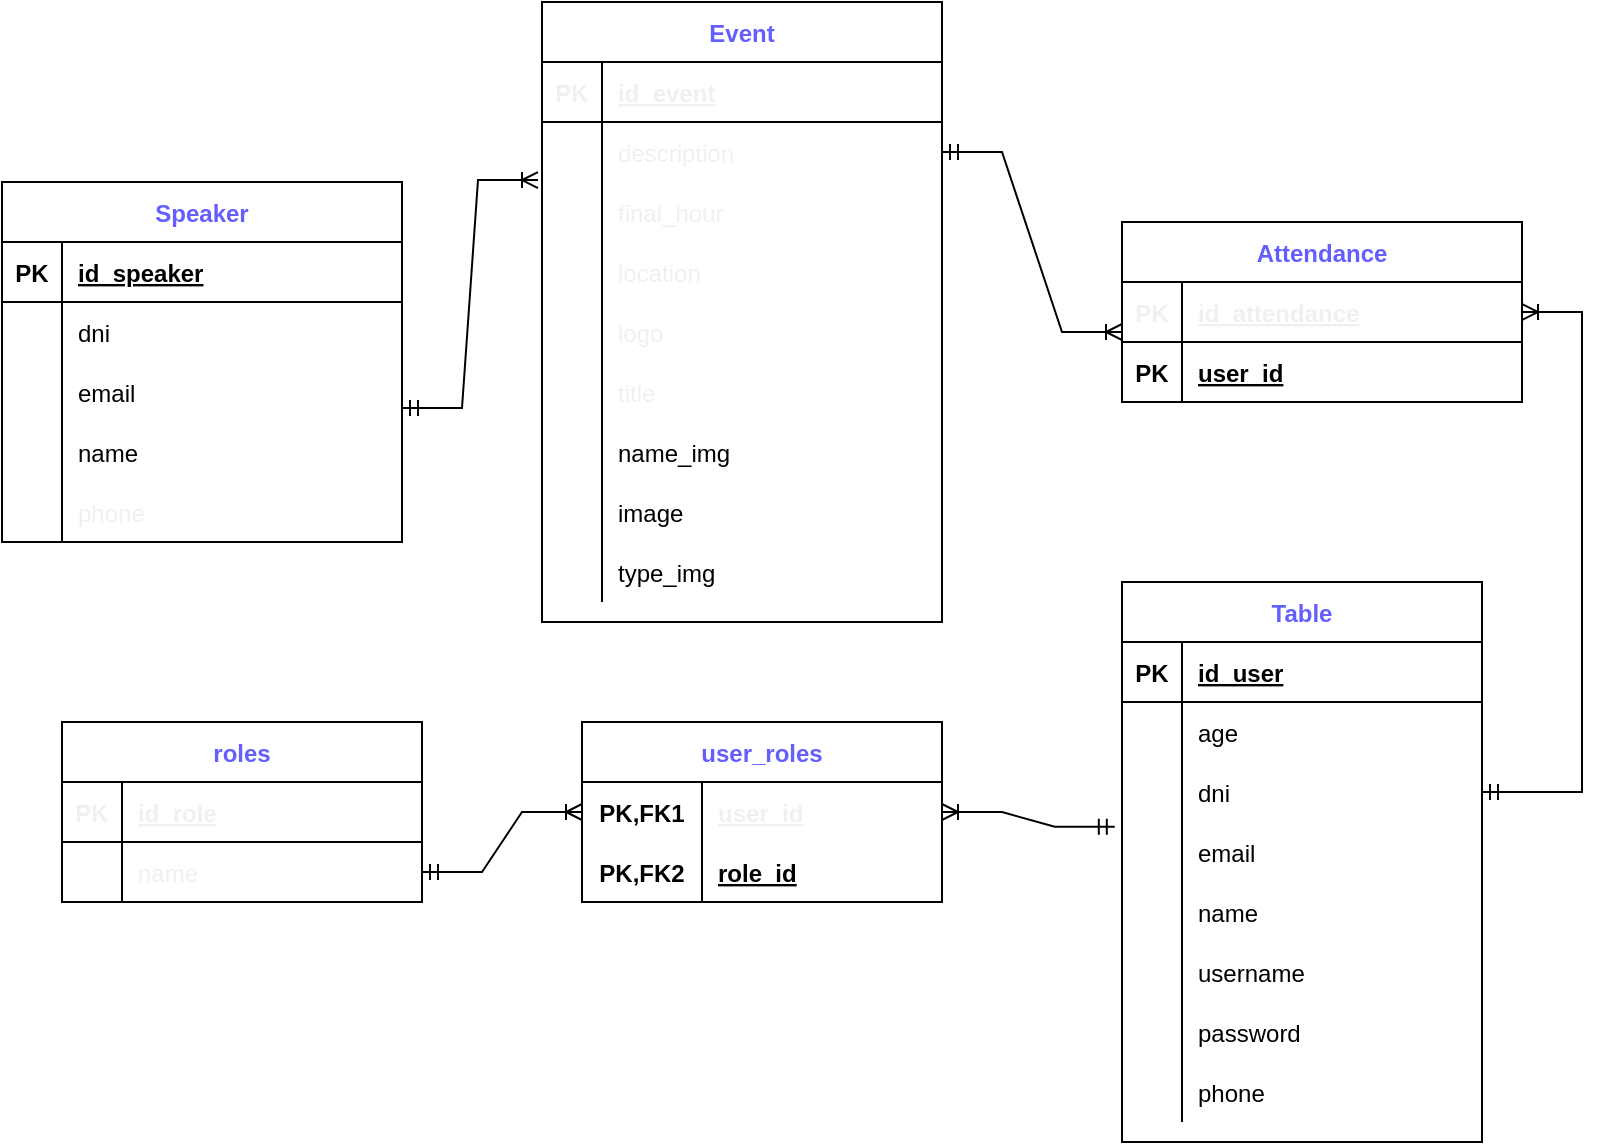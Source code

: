 <mxfile version="20.6.2" type="device"><diagram id="asOtZ6ojYu3VeyC7e0bn" name="Página-1"><mxGraphModel dx="1381" dy="756" grid="1" gridSize="10" guides="1" tooltips="1" connect="1" arrows="1" fold="1" page="1" pageScale="1" pageWidth="827" pageHeight="1169" math="0" shadow="0"><root><mxCell id="0"/><mxCell id="1" parent="0"/><mxCell id="-XJm8ieLReSTPX3qpuZs-1" value="Speaker" style="shape=table;startSize=30;container=1;collapsible=1;childLayout=tableLayout;fixedRows=1;rowLines=0;fontStyle=1;align=center;resizeLast=1;fontColor=#645EFF;" parent="1" vertex="1"><mxGeometry y="200" width="200" height="180" as="geometry"/></mxCell><mxCell id="-XJm8ieLReSTPX3qpuZs-2" value="" style="shape=tableRow;horizontal=0;startSize=0;swimlaneHead=0;swimlaneBody=0;fillColor=none;collapsible=0;dropTarget=0;points=[[0,0.5],[1,0.5]];portConstraint=eastwest;top=0;left=0;right=0;bottom=1;" parent="-XJm8ieLReSTPX3qpuZs-1" vertex="1"><mxGeometry y="30" width="200" height="30" as="geometry"/></mxCell><mxCell id="-XJm8ieLReSTPX3qpuZs-3" value="PK" style="shape=partialRectangle;connectable=0;fillColor=none;top=0;left=0;bottom=0;right=0;fontStyle=1;overflow=hidden;" parent="-XJm8ieLReSTPX3qpuZs-2" vertex="1"><mxGeometry width="30" height="30" as="geometry"><mxRectangle width="30" height="30" as="alternateBounds"/></mxGeometry></mxCell><mxCell id="-XJm8ieLReSTPX3qpuZs-4" value="id_speaker" style="shape=partialRectangle;connectable=0;fillColor=none;top=0;left=0;bottom=0;right=0;align=left;spacingLeft=6;fontStyle=5;overflow=hidden;" parent="-XJm8ieLReSTPX3qpuZs-2" vertex="1"><mxGeometry x="30" width="170" height="30" as="geometry"><mxRectangle width="170" height="30" as="alternateBounds"/></mxGeometry></mxCell><mxCell id="-XJm8ieLReSTPX3qpuZs-5" value="" style="shape=tableRow;horizontal=0;startSize=0;swimlaneHead=0;swimlaneBody=0;fillColor=none;collapsible=0;dropTarget=0;points=[[0,0.5],[1,0.5]];portConstraint=eastwest;top=0;left=0;right=0;bottom=0;" parent="-XJm8ieLReSTPX3qpuZs-1" vertex="1"><mxGeometry y="60" width="200" height="30" as="geometry"/></mxCell><mxCell id="-XJm8ieLReSTPX3qpuZs-6" value="" style="shape=partialRectangle;connectable=0;fillColor=none;top=0;left=0;bottom=0;right=0;editable=1;overflow=hidden;" parent="-XJm8ieLReSTPX3qpuZs-5" vertex="1"><mxGeometry width="30" height="30" as="geometry"><mxRectangle width="30" height="30" as="alternateBounds"/></mxGeometry></mxCell><mxCell id="-XJm8ieLReSTPX3qpuZs-7" value="dni" style="shape=partialRectangle;connectable=0;fillColor=none;top=0;left=0;bottom=0;right=0;align=left;spacingLeft=6;overflow=hidden;" parent="-XJm8ieLReSTPX3qpuZs-5" vertex="1"><mxGeometry x="30" width="170" height="30" as="geometry"><mxRectangle width="170" height="30" as="alternateBounds"/></mxGeometry></mxCell><mxCell id="-XJm8ieLReSTPX3qpuZs-8" value="" style="shape=tableRow;horizontal=0;startSize=0;swimlaneHead=0;swimlaneBody=0;fillColor=none;collapsible=0;dropTarget=0;points=[[0,0.5],[1,0.5]];portConstraint=eastwest;top=0;left=0;right=0;bottom=0;" parent="-XJm8ieLReSTPX3qpuZs-1" vertex="1"><mxGeometry y="90" width="200" height="30" as="geometry"/></mxCell><mxCell id="-XJm8ieLReSTPX3qpuZs-9" value="" style="shape=partialRectangle;connectable=0;fillColor=none;top=0;left=0;bottom=0;right=0;editable=1;overflow=hidden;" parent="-XJm8ieLReSTPX3qpuZs-8" vertex="1"><mxGeometry width="30" height="30" as="geometry"><mxRectangle width="30" height="30" as="alternateBounds"/></mxGeometry></mxCell><mxCell id="-XJm8ieLReSTPX3qpuZs-10" value="email" style="shape=partialRectangle;connectable=0;fillColor=none;top=0;left=0;bottom=0;right=0;align=left;spacingLeft=6;overflow=hidden;" parent="-XJm8ieLReSTPX3qpuZs-8" vertex="1"><mxGeometry x="30" width="170" height="30" as="geometry"><mxRectangle width="170" height="30" as="alternateBounds"/></mxGeometry></mxCell><mxCell id="-XJm8ieLReSTPX3qpuZs-11" value="" style="shape=tableRow;horizontal=0;startSize=0;swimlaneHead=0;swimlaneBody=0;fillColor=none;collapsible=0;dropTarget=0;points=[[0,0.5],[1,0.5]];portConstraint=eastwest;top=0;left=0;right=0;bottom=0;" parent="-XJm8ieLReSTPX3qpuZs-1" vertex="1"><mxGeometry y="120" width="200" height="30" as="geometry"/></mxCell><mxCell id="-XJm8ieLReSTPX3qpuZs-12" value="" style="shape=partialRectangle;connectable=0;fillColor=none;top=0;left=0;bottom=0;right=0;editable=1;overflow=hidden;" parent="-XJm8ieLReSTPX3qpuZs-11" vertex="1"><mxGeometry width="30" height="30" as="geometry"><mxRectangle width="30" height="30" as="alternateBounds"/></mxGeometry></mxCell><mxCell id="-XJm8ieLReSTPX3qpuZs-13" value="name" style="shape=partialRectangle;connectable=0;fillColor=none;top=0;left=0;bottom=0;right=0;align=left;spacingLeft=6;overflow=hidden;" parent="-XJm8ieLReSTPX3qpuZs-11" vertex="1"><mxGeometry x="30" width="170" height="30" as="geometry"><mxRectangle width="170" height="30" as="alternateBounds"/></mxGeometry></mxCell><mxCell id="-XJm8ieLReSTPX3qpuZs-24" value="" style="shape=tableRow;horizontal=0;startSize=0;swimlaneHead=0;swimlaneBody=0;fillColor=none;collapsible=0;dropTarget=0;points=[[0,0.5],[1,0.5]];portConstraint=eastwest;top=0;left=0;right=0;bottom=0;fontColor=#645EFF;" parent="-XJm8ieLReSTPX3qpuZs-1" vertex="1"><mxGeometry y="150" width="200" height="30" as="geometry"/></mxCell><mxCell id="-XJm8ieLReSTPX3qpuZs-25" value="" style="shape=partialRectangle;connectable=0;fillColor=none;top=0;left=0;bottom=0;right=0;editable=1;overflow=hidden;fontColor=#645EFF;" parent="-XJm8ieLReSTPX3qpuZs-24" vertex="1"><mxGeometry width="30" height="30" as="geometry"><mxRectangle width="30" height="30" as="alternateBounds"/></mxGeometry></mxCell><mxCell id="-XJm8ieLReSTPX3qpuZs-26" value="phone" style="shape=partialRectangle;connectable=0;fillColor=none;top=0;left=0;bottom=0;right=0;align=left;spacingLeft=6;overflow=hidden;fontColor=#F0F0F0;" parent="-XJm8ieLReSTPX3qpuZs-24" vertex="1"><mxGeometry x="30" width="170" height="30" as="geometry"><mxRectangle width="170" height="30" as="alternateBounds"/></mxGeometry></mxCell><mxCell id="-XJm8ieLReSTPX3qpuZs-27" value="Event" style="shape=table;startSize=30;container=1;collapsible=1;childLayout=tableLayout;fixedRows=1;rowLines=0;fontStyle=1;align=center;resizeLast=1;fontColor=#645EFF;" parent="1" vertex="1"><mxGeometry x="270" y="110" width="200" height="310" as="geometry"/></mxCell><mxCell id="-XJm8ieLReSTPX3qpuZs-28" value="" style="shape=tableRow;horizontal=0;startSize=0;swimlaneHead=0;swimlaneBody=0;fillColor=none;collapsible=0;dropTarget=0;points=[[0,0.5],[1,0.5]];portConstraint=eastwest;top=0;left=0;right=0;bottom=1;fontColor=#F0F0F0;" parent="-XJm8ieLReSTPX3qpuZs-27" vertex="1"><mxGeometry y="30" width="200" height="30" as="geometry"/></mxCell><mxCell id="-XJm8ieLReSTPX3qpuZs-29" value="PK" style="shape=partialRectangle;connectable=0;fillColor=none;top=0;left=0;bottom=0;right=0;fontStyle=1;overflow=hidden;fontColor=#F0F0F0;" parent="-XJm8ieLReSTPX3qpuZs-28" vertex="1"><mxGeometry width="30" height="30" as="geometry"><mxRectangle width="30" height="30" as="alternateBounds"/></mxGeometry></mxCell><mxCell id="-XJm8ieLReSTPX3qpuZs-30" value="id_event" style="shape=partialRectangle;connectable=0;fillColor=none;top=0;left=0;bottom=0;right=0;align=left;spacingLeft=6;fontStyle=5;overflow=hidden;fontColor=#F0F0F0;" parent="-XJm8ieLReSTPX3qpuZs-28" vertex="1"><mxGeometry x="30" width="170" height="30" as="geometry"><mxRectangle width="170" height="30" as="alternateBounds"/></mxGeometry></mxCell><mxCell id="-XJm8ieLReSTPX3qpuZs-34" value="" style="shape=tableRow;horizontal=0;startSize=0;swimlaneHead=0;swimlaneBody=0;fillColor=none;collapsible=0;dropTarget=0;points=[[0,0.5],[1,0.5]];portConstraint=eastwest;top=0;left=0;right=0;bottom=0;fontColor=#F0F0F0;" parent="-XJm8ieLReSTPX3qpuZs-27" vertex="1"><mxGeometry y="60" width="200" height="30" as="geometry"/></mxCell><mxCell id="-XJm8ieLReSTPX3qpuZs-35" value="" style="shape=partialRectangle;connectable=0;fillColor=none;top=0;left=0;bottom=0;right=0;editable=1;overflow=hidden;fontColor=#F0F0F0;" parent="-XJm8ieLReSTPX3qpuZs-34" vertex="1"><mxGeometry width="30" height="30" as="geometry"><mxRectangle width="30" height="30" as="alternateBounds"/></mxGeometry></mxCell><mxCell id="-XJm8ieLReSTPX3qpuZs-36" value="description" style="shape=partialRectangle;connectable=0;fillColor=none;top=0;left=0;bottom=0;right=0;align=left;spacingLeft=6;overflow=hidden;fontColor=#F0F0F0;" parent="-XJm8ieLReSTPX3qpuZs-34" vertex="1"><mxGeometry x="30" width="170" height="30" as="geometry"><mxRectangle width="170" height="30" as="alternateBounds"/></mxGeometry></mxCell><mxCell id="-XJm8ieLReSTPX3qpuZs-37" value="" style="shape=tableRow;horizontal=0;startSize=0;swimlaneHead=0;swimlaneBody=0;fillColor=none;collapsible=0;dropTarget=0;points=[[0,0.5],[1,0.5]];portConstraint=eastwest;top=0;left=0;right=0;bottom=0;fontColor=#F0F0F0;" parent="-XJm8ieLReSTPX3qpuZs-27" vertex="1"><mxGeometry y="90" width="200" height="30" as="geometry"/></mxCell><mxCell id="-XJm8ieLReSTPX3qpuZs-38" value="" style="shape=partialRectangle;connectable=0;fillColor=none;top=0;left=0;bottom=0;right=0;editable=1;overflow=hidden;fontColor=#F0F0F0;" parent="-XJm8ieLReSTPX3qpuZs-37" vertex="1"><mxGeometry width="30" height="30" as="geometry"><mxRectangle width="30" height="30" as="alternateBounds"/></mxGeometry></mxCell><mxCell id="-XJm8ieLReSTPX3qpuZs-39" value="final_hour" style="shape=partialRectangle;connectable=0;fillColor=none;top=0;left=0;bottom=0;right=0;align=left;spacingLeft=6;overflow=hidden;fontColor=#F0F0F0;" parent="-XJm8ieLReSTPX3qpuZs-37" vertex="1"><mxGeometry x="30" width="170" height="30" as="geometry"><mxRectangle width="170" height="30" as="alternateBounds"/></mxGeometry></mxCell><mxCell id="-XJm8ieLReSTPX3qpuZs-40" style="shape=tableRow;horizontal=0;startSize=0;swimlaneHead=0;swimlaneBody=0;fillColor=none;collapsible=0;dropTarget=0;points=[[0,0.5],[1,0.5]];portConstraint=eastwest;top=0;left=0;right=0;bottom=0;fontColor=#F0F0F0;" parent="-XJm8ieLReSTPX3qpuZs-27" vertex="1"><mxGeometry y="120" width="200" height="30" as="geometry"/></mxCell><mxCell id="-XJm8ieLReSTPX3qpuZs-41" style="shape=partialRectangle;connectable=0;fillColor=none;top=0;left=0;bottom=0;right=0;editable=1;overflow=hidden;fontColor=#F0F0F0;" parent="-XJm8ieLReSTPX3qpuZs-40" vertex="1"><mxGeometry width="30" height="30" as="geometry"><mxRectangle width="30" height="30" as="alternateBounds"/></mxGeometry></mxCell><mxCell id="-XJm8ieLReSTPX3qpuZs-42" value="location" style="shape=partialRectangle;connectable=0;fillColor=none;top=0;left=0;bottom=0;right=0;align=left;spacingLeft=6;overflow=hidden;fontColor=#F0F0F0;" parent="-XJm8ieLReSTPX3qpuZs-40" vertex="1"><mxGeometry x="30" width="170" height="30" as="geometry"><mxRectangle width="170" height="30" as="alternateBounds"/></mxGeometry></mxCell><mxCell id="-XJm8ieLReSTPX3qpuZs-43" style="shape=tableRow;horizontal=0;startSize=0;swimlaneHead=0;swimlaneBody=0;fillColor=none;collapsible=0;dropTarget=0;points=[[0,0.5],[1,0.5]];portConstraint=eastwest;top=0;left=0;right=0;bottom=0;fontColor=#F0F0F0;" parent="-XJm8ieLReSTPX3qpuZs-27" vertex="1"><mxGeometry y="150" width="200" height="30" as="geometry"/></mxCell><mxCell id="-XJm8ieLReSTPX3qpuZs-44" style="shape=partialRectangle;connectable=0;fillColor=none;top=0;left=0;bottom=0;right=0;editable=1;overflow=hidden;fontColor=#F0F0F0;" parent="-XJm8ieLReSTPX3qpuZs-43" vertex="1"><mxGeometry width="30" height="30" as="geometry"><mxRectangle width="30" height="30" as="alternateBounds"/></mxGeometry></mxCell><mxCell id="-XJm8ieLReSTPX3qpuZs-45" value="logo" style="shape=partialRectangle;connectable=0;fillColor=none;top=0;left=0;bottom=0;right=0;align=left;spacingLeft=6;overflow=hidden;fontColor=#F0F0F0;" parent="-XJm8ieLReSTPX3qpuZs-43" vertex="1"><mxGeometry x="30" width="170" height="30" as="geometry"><mxRectangle width="170" height="30" as="alternateBounds"/></mxGeometry></mxCell><mxCell id="-XJm8ieLReSTPX3qpuZs-46" style="shape=tableRow;horizontal=0;startSize=0;swimlaneHead=0;swimlaneBody=0;fillColor=none;collapsible=0;dropTarget=0;points=[[0,0.5],[1,0.5]];portConstraint=eastwest;top=0;left=0;right=0;bottom=0;fontColor=#F0F0F0;" parent="-XJm8ieLReSTPX3qpuZs-27" vertex="1"><mxGeometry y="180" width="200" height="30" as="geometry"/></mxCell><mxCell id="-XJm8ieLReSTPX3qpuZs-47" style="shape=partialRectangle;connectable=0;fillColor=none;top=0;left=0;bottom=0;right=0;editable=1;overflow=hidden;fontColor=#F0F0F0;" parent="-XJm8ieLReSTPX3qpuZs-46" vertex="1"><mxGeometry width="30" height="30" as="geometry"><mxRectangle width="30" height="30" as="alternateBounds"/></mxGeometry></mxCell><mxCell id="-XJm8ieLReSTPX3qpuZs-48" value="title" style="shape=partialRectangle;connectable=0;fillColor=none;top=0;left=0;bottom=0;right=0;align=left;spacingLeft=6;overflow=hidden;fontColor=#F0F0F0;" parent="-XJm8ieLReSTPX3qpuZs-46" vertex="1"><mxGeometry x="30" width="170" height="30" as="geometry"><mxRectangle width="170" height="30" as="alternateBounds"/></mxGeometry></mxCell><mxCell id="_Q6extobHDnujmqLrNqx-1" value="" style="shape=tableRow;horizontal=0;startSize=0;swimlaneHead=0;swimlaneBody=0;fillColor=none;collapsible=0;dropTarget=0;points=[[0,0.5],[1,0.5]];portConstraint=eastwest;top=0;left=0;right=0;bottom=0;" vertex="1" parent="-XJm8ieLReSTPX3qpuZs-27"><mxGeometry y="210" width="200" height="30" as="geometry"/></mxCell><mxCell id="_Q6extobHDnujmqLrNqx-2" value="" style="shape=partialRectangle;connectable=0;fillColor=none;top=0;left=0;bottom=0;right=0;editable=1;overflow=hidden;" vertex="1" parent="_Q6extobHDnujmqLrNqx-1"><mxGeometry width="30" height="30" as="geometry"><mxRectangle width="30" height="30" as="alternateBounds"/></mxGeometry></mxCell><mxCell id="_Q6extobHDnujmqLrNqx-3" value="name_img" style="shape=partialRectangle;connectable=0;fillColor=none;top=0;left=0;bottom=0;right=0;align=left;spacingLeft=6;overflow=hidden;" vertex="1" parent="_Q6extobHDnujmqLrNqx-1"><mxGeometry x="30" width="170" height="30" as="geometry"><mxRectangle width="170" height="30" as="alternateBounds"/></mxGeometry></mxCell><mxCell id="_Q6extobHDnujmqLrNqx-8" value="" style="shape=tableRow;horizontal=0;startSize=0;swimlaneHead=0;swimlaneBody=0;fillColor=none;collapsible=0;dropTarget=0;points=[[0,0.5],[1,0.5]];portConstraint=eastwest;top=0;left=0;right=0;bottom=0;" vertex="1" parent="-XJm8ieLReSTPX3qpuZs-27"><mxGeometry y="240" width="200" height="30" as="geometry"/></mxCell><mxCell id="_Q6extobHDnujmqLrNqx-9" value="" style="shape=partialRectangle;connectable=0;fillColor=none;top=0;left=0;bottom=0;right=0;editable=1;overflow=hidden;" vertex="1" parent="_Q6extobHDnujmqLrNqx-8"><mxGeometry width="30" height="30" as="geometry"><mxRectangle width="30" height="30" as="alternateBounds"/></mxGeometry></mxCell><mxCell id="_Q6extobHDnujmqLrNqx-10" value="image" style="shape=partialRectangle;connectable=0;fillColor=none;top=0;left=0;bottom=0;right=0;align=left;spacingLeft=6;overflow=hidden;" vertex="1" parent="_Q6extobHDnujmqLrNqx-8"><mxGeometry x="30" width="170" height="30" as="geometry"><mxRectangle width="170" height="30" as="alternateBounds"/></mxGeometry></mxCell><mxCell id="_Q6extobHDnujmqLrNqx-5" value="" style="shape=tableRow;horizontal=0;startSize=0;swimlaneHead=0;swimlaneBody=0;fillColor=none;collapsible=0;dropTarget=0;points=[[0,0.5],[1,0.5]];portConstraint=eastwest;top=0;left=0;right=0;bottom=0;" vertex="1" parent="-XJm8ieLReSTPX3qpuZs-27"><mxGeometry y="270" width="200" height="30" as="geometry"/></mxCell><mxCell id="_Q6extobHDnujmqLrNqx-6" value="" style="shape=partialRectangle;connectable=0;fillColor=none;top=0;left=0;bottom=0;right=0;editable=1;overflow=hidden;" vertex="1" parent="_Q6extobHDnujmqLrNqx-5"><mxGeometry width="30" height="30" as="geometry"><mxRectangle width="30" height="30" as="alternateBounds"/></mxGeometry></mxCell><mxCell id="_Q6extobHDnujmqLrNqx-7" value="type_img" style="shape=partialRectangle;connectable=0;fillColor=none;top=0;left=0;bottom=0;right=0;align=left;spacingLeft=6;overflow=hidden;" vertex="1" parent="_Q6extobHDnujmqLrNqx-5"><mxGeometry x="30" width="170" height="30" as="geometry"><mxRectangle width="170" height="30" as="alternateBounds"/></mxGeometry></mxCell><mxCell id="-XJm8ieLReSTPX3qpuZs-52" value="Attendance" style="shape=table;startSize=30;container=1;collapsible=1;childLayout=tableLayout;fixedRows=1;rowLines=0;fontStyle=1;align=center;resizeLast=1;fontColor=#645EFF;" parent="1" vertex="1"><mxGeometry x="560" y="220" width="200" height="90" as="geometry"/></mxCell><mxCell id="-XJm8ieLReSTPX3qpuZs-53" value="" style="shape=tableRow;horizontal=0;startSize=0;swimlaneHead=0;swimlaneBody=0;fillColor=none;collapsible=0;dropTarget=0;points=[[0,0.5],[1,0.5]];portConstraint=eastwest;top=0;left=0;right=0;bottom=1;fontColor=#F0F0F0;" parent="-XJm8ieLReSTPX3qpuZs-52" vertex="1"><mxGeometry y="30" width="200" height="30" as="geometry"/></mxCell><mxCell id="-XJm8ieLReSTPX3qpuZs-54" value="PK" style="shape=partialRectangle;connectable=0;fillColor=none;top=0;left=0;bottom=0;right=0;fontStyle=1;overflow=hidden;fontColor=#F0F0F0;" parent="-XJm8ieLReSTPX3qpuZs-53" vertex="1"><mxGeometry width="30" height="30" as="geometry"><mxRectangle width="30" height="30" as="alternateBounds"/></mxGeometry></mxCell><mxCell id="-XJm8ieLReSTPX3qpuZs-55" value="id_attendance" style="shape=partialRectangle;connectable=0;fillColor=none;top=0;left=0;bottom=0;right=0;align=left;spacingLeft=6;fontStyle=5;overflow=hidden;fontColor=#F0F0F0;" parent="-XJm8ieLReSTPX3qpuZs-53" vertex="1"><mxGeometry x="30" width="170" height="30" as="geometry"><mxRectangle width="170" height="30" as="alternateBounds"/></mxGeometry></mxCell><mxCell id="WKqeJ_Kh56jW3b2k0A9R-6" value="" style="shape=tableRow;horizontal=0;startSize=0;swimlaneHead=0;swimlaneBody=0;fillColor=none;collapsible=0;dropTarget=0;points=[[0,0.5],[1,0.5]];portConstraint=eastwest;top=0;left=0;right=0;bottom=1;" parent="-XJm8ieLReSTPX3qpuZs-52" vertex="1"><mxGeometry y="60" width="200" height="30" as="geometry"/></mxCell><mxCell id="WKqeJ_Kh56jW3b2k0A9R-7" value="PK" style="shape=partialRectangle;connectable=0;fillColor=none;top=0;left=0;bottom=0;right=0;fontStyle=1;overflow=hidden;" parent="WKqeJ_Kh56jW3b2k0A9R-6" vertex="1"><mxGeometry width="30" height="30" as="geometry"><mxRectangle width="30" height="30" as="alternateBounds"/></mxGeometry></mxCell><mxCell id="WKqeJ_Kh56jW3b2k0A9R-8" value="user_id" style="shape=partialRectangle;connectable=0;fillColor=none;top=0;left=0;bottom=0;right=0;align=left;spacingLeft=6;fontStyle=5;overflow=hidden;" parent="WKqeJ_Kh56jW3b2k0A9R-6" vertex="1"><mxGeometry x="30" width="170" height="30" as="geometry"><mxRectangle width="170" height="30" as="alternateBounds"/></mxGeometry></mxCell><mxCell id="-XJm8ieLReSTPX3qpuZs-73" value="Table" style="shape=table;startSize=30;container=1;collapsible=1;childLayout=tableLayout;fixedRows=1;rowLines=0;fontStyle=1;align=center;resizeLast=1;fontColor=#645EFF;" parent="1" vertex="1"><mxGeometry x="560" y="400" width="180" height="280" as="geometry"/></mxCell><mxCell id="-XJm8ieLReSTPX3qpuZs-74" value="" style="shape=tableRow;horizontal=0;startSize=0;swimlaneHead=0;swimlaneBody=0;fillColor=none;collapsible=0;dropTarget=0;points=[[0,0.5],[1,0.5]];portConstraint=eastwest;top=0;left=0;right=0;bottom=1;fontColor=default;" parent="-XJm8ieLReSTPX3qpuZs-73" vertex="1"><mxGeometry y="30" width="180" height="30" as="geometry"/></mxCell><mxCell id="-XJm8ieLReSTPX3qpuZs-75" value="PK" style="shape=partialRectangle;connectable=0;fillColor=none;top=0;left=0;bottom=0;right=0;fontStyle=1;overflow=hidden;fontColor=default;" parent="-XJm8ieLReSTPX3qpuZs-74" vertex="1"><mxGeometry width="30" height="30" as="geometry"><mxRectangle width="30" height="30" as="alternateBounds"/></mxGeometry></mxCell><mxCell id="-XJm8ieLReSTPX3qpuZs-76" value="id_user" style="shape=partialRectangle;connectable=0;fillColor=none;top=0;left=0;bottom=0;right=0;align=left;spacingLeft=6;fontStyle=5;overflow=hidden;fontColor=default;" parent="-XJm8ieLReSTPX3qpuZs-74" vertex="1"><mxGeometry x="30" width="150" height="30" as="geometry"><mxRectangle width="150" height="30" as="alternateBounds"/></mxGeometry></mxCell><mxCell id="-XJm8ieLReSTPX3qpuZs-86" style="shape=tableRow;horizontal=0;startSize=0;swimlaneHead=0;swimlaneBody=0;fillColor=none;collapsible=0;dropTarget=0;points=[[0,0.5],[1,0.5]];portConstraint=eastwest;top=0;left=0;right=0;bottom=0;fontColor=default;" parent="-XJm8ieLReSTPX3qpuZs-73" vertex="1"><mxGeometry y="60" width="180" height="30" as="geometry"/></mxCell><mxCell id="-XJm8ieLReSTPX3qpuZs-87" style="shape=partialRectangle;connectable=0;fillColor=none;top=0;left=0;bottom=0;right=0;editable=1;overflow=hidden;fontColor=default;" parent="-XJm8ieLReSTPX3qpuZs-86" vertex="1"><mxGeometry width="30" height="30" as="geometry"><mxRectangle width="30" height="30" as="alternateBounds"/></mxGeometry></mxCell><mxCell id="-XJm8ieLReSTPX3qpuZs-88" value="age" style="shape=partialRectangle;connectable=0;fillColor=none;top=0;left=0;bottom=0;right=0;align=left;spacingLeft=6;overflow=hidden;fontColor=default;" parent="-XJm8ieLReSTPX3qpuZs-86" vertex="1"><mxGeometry x="30" width="150" height="30" as="geometry"><mxRectangle width="150" height="30" as="alternateBounds"/></mxGeometry></mxCell><mxCell id="-XJm8ieLReSTPX3qpuZs-89" style="shape=tableRow;horizontal=0;startSize=0;swimlaneHead=0;swimlaneBody=0;fillColor=none;collapsible=0;dropTarget=0;points=[[0,0.5],[1,0.5]];portConstraint=eastwest;top=0;left=0;right=0;bottom=0;fontColor=default;" parent="-XJm8ieLReSTPX3qpuZs-73" vertex="1"><mxGeometry y="90" width="180" height="30" as="geometry"/></mxCell><mxCell id="-XJm8ieLReSTPX3qpuZs-90" style="shape=partialRectangle;connectable=0;fillColor=none;top=0;left=0;bottom=0;right=0;editable=1;overflow=hidden;fontColor=default;" parent="-XJm8ieLReSTPX3qpuZs-89" vertex="1"><mxGeometry width="30" height="30" as="geometry"><mxRectangle width="30" height="30" as="alternateBounds"/></mxGeometry></mxCell><mxCell id="-XJm8ieLReSTPX3qpuZs-91" value="dni" style="shape=partialRectangle;connectable=0;fillColor=none;top=0;left=0;bottom=0;right=0;align=left;spacingLeft=6;overflow=hidden;fontColor=default;" parent="-XJm8ieLReSTPX3qpuZs-89" vertex="1"><mxGeometry x="30" width="150" height="30" as="geometry"><mxRectangle width="150" height="30" as="alternateBounds"/></mxGeometry></mxCell><mxCell id="-XJm8ieLReSTPX3qpuZs-92" style="shape=tableRow;horizontal=0;startSize=0;swimlaneHead=0;swimlaneBody=0;fillColor=none;collapsible=0;dropTarget=0;points=[[0,0.5],[1,0.5]];portConstraint=eastwest;top=0;left=0;right=0;bottom=0;fontColor=default;" parent="-XJm8ieLReSTPX3qpuZs-73" vertex="1"><mxGeometry y="120" width="180" height="30" as="geometry"/></mxCell><mxCell id="-XJm8ieLReSTPX3qpuZs-93" style="shape=partialRectangle;connectable=0;fillColor=none;top=0;left=0;bottom=0;right=0;editable=1;overflow=hidden;fontColor=default;" parent="-XJm8ieLReSTPX3qpuZs-92" vertex="1"><mxGeometry width="30" height="30" as="geometry"><mxRectangle width="30" height="30" as="alternateBounds"/></mxGeometry></mxCell><mxCell id="-XJm8ieLReSTPX3qpuZs-94" value="email" style="shape=partialRectangle;connectable=0;fillColor=none;top=0;left=0;bottom=0;right=0;align=left;spacingLeft=6;overflow=hidden;fontColor=default;" parent="-XJm8ieLReSTPX3qpuZs-92" vertex="1"><mxGeometry x="30" width="150" height="30" as="geometry"><mxRectangle width="150" height="30" as="alternateBounds"/></mxGeometry></mxCell><mxCell id="-XJm8ieLReSTPX3qpuZs-95" style="shape=tableRow;horizontal=0;startSize=0;swimlaneHead=0;swimlaneBody=0;fillColor=none;collapsible=0;dropTarget=0;points=[[0,0.5],[1,0.5]];portConstraint=eastwest;top=0;left=0;right=0;bottom=0;fontColor=default;" parent="-XJm8ieLReSTPX3qpuZs-73" vertex="1"><mxGeometry y="150" width="180" height="30" as="geometry"/></mxCell><mxCell id="-XJm8ieLReSTPX3qpuZs-96" style="shape=partialRectangle;connectable=0;fillColor=none;top=0;left=0;bottom=0;right=0;editable=1;overflow=hidden;fontColor=default;" parent="-XJm8ieLReSTPX3qpuZs-95" vertex="1"><mxGeometry width="30" height="30" as="geometry"><mxRectangle width="30" height="30" as="alternateBounds"/></mxGeometry></mxCell><mxCell id="-XJm8ieLReSTPX3qpuZs-97" value="name" style="shape=partialRectangle;connectable=0;fillColor=none;top=0;left=0;bottom=0;right=0;align=left;spacingLeft=6;overflow=hidden;fontColor=default;" parent="-XJm8ieLReSTPX3qpuZs-95" vertex="1"><mxGeometry x="30" width="150" height="30" as="geometry"><mxRectangle width="150" height="30" as="alternateBounds"/></mxGeometry></mxCell><mxCell id="-XJm8ieLReSTPX3qpuZs-77" value="" style="shape=tableRow;horizontal=0;startSize=0;swimlaneHead=0;swimlaneBody=0;fillColor=none;collapsible=0;dropTarget=0;points=[[0,0.5],[1,0.5]];portConstraint=eastwest;top=0;left=0;right=0;bottom=0;fontColor=default;" parent="-XJm8ieLReSTPX3qpuZs-73" vertex="1"><mxGeometry y="180" width="180" height="30" as="geometry"/></mxCell><mxCell id="-XJm8ieLReSTPX3qpuZs-78" value="" style="shape=partialRectangle;connectable=0;fillColor=none;top=0;left=0;bottom=0;right=0;editable=1;overflow=hidden;fontColor=default;" parent="-XJm8ieLReSTPX3qpuZs-77" vertex="1"><mxGeometry width="30" height="30" as="geometry"><mxRectangle width="30" height="30" as="alternateBounds"/></mxGeometry></mxCell><mxCell id="-XJm8ieLReSTPX3qpuZs-79" value="username" style="shape=partialRectangle;connectable=0;fillColor=none;top=0;left=0;bottom=0;right=0;align=left;spacingLeft=6;overflow=hidden;fontColor=default;" parent="-XJm8ieLReSTPX3qpuZs-77" vertex="1"><mxGeometry x="30" width="150" height="30" as="geometry"><mxRectangle width="150" height="30" as="alternateBounds"/></mxGeometry></mxCell><mxCell id="-XJm8ieLReSTPX3qpuZs-80" value="" style="shape=tableRow;horizontal=0;startSize=0;swimlaneHead=0;swimlaneBody=0;fillColor=none;collapsible=0;dropTarget=0;points=[[0,0.5],[1,0.5]];portConstraint=eastwest;top=0;left=0;right=0;bottom=0;fontColor=default;" parent="-XJm8ieLReSTPX3qpuZs-73" vertex="1"><mxGeometry y="210" width="180" height="30" as="geometry"/></mxCell><mxCell id="-XJm8ieLReSTPX3qpuZs-81" value="" style="shape=partialRectangle;connectable=0;fillColor=none;top=0;left=0;bottom=0;right=0;editable=1;overflow=hidden;fontColor=default;" parent="-XJm8ieLReSTPX3qpuZs-80" vertex="1"><mxGeometry width="30" height="30" as="geometry"><mxRectangle width="30" height="30" as="alternateBounds"/></mxGeometry></mxCell><mxCell id="-XJm8ieLReSTPX3qpuZs-82" value="password" style="shape=partialRectangle;connectable=0;fillColor=none;top=0;left=0;bottom=0;right=0;align=left;spacingLeft=6;overflow=hidden;fontColor=default;" parent="-XJm8ieLReSTPX3qpuZs-80" vertex="1"><mxGeometry x="30" width="150" height="30" as="geometry"><mxRectangle width="150" height="30" as="alternateBounds"/></mxGeometry></mxCell><mxCell id="-XJm8ieLReSTPX3qpuZs-83" value="" style="shape=tableRow;horizontal=0;startSize=0;swimlaneHead=0;swimlaneBody=0;fillColor=none;collapsible=0;dropTarget=0;points=[[0,0.5],[1,0.5]];portConstraint=eastwest;top=0;left=0;right=0;bottom=0;fontColor=default;" parent="-XJm8ieLReSTPX3qpuZs-73" vertex="1"><mxGeometry y="240" width="180" height="30" as="geometry"/></mxCell><mxCell id="-XJm8ieLReSTPX3qpuZs-84" value="" style="shape=partialRectangle;connectable=0;fillColor=none;top=0;left=0;bottom=0;right=0;editable=1;overflow=hidden;fontColor=default;" parent="-XJm8ieLReSTPX3qpuZs-83" vertex="1"><mxGeometry width="30" height="30" as="geometry"><mxRectangle width="30" height="30" as="alternateBounds"/></mxGeometry></mxCell><mxCell id="-XJm8ieLReSTPX3qpuZs-85" value="phone" style="shape=partialRectangle;connectable=0;fillColor=none;top=0;left=0;bottom=0;right=0;align=left;spacingLeft=6;overflow=hidden;fontColor=default;" parent="-XJm8ieLReSTPX3qpuZs-83" vertex="1"><mxGeometry x="30" width="150" height="30" as="geometry"><mxRectangle width="150" height="30" as="alternateBounds"/></mxGeometry></mxCell><mxCell id="mhGdoJh3j_KDDFiv77_d-3" value="" style="edgeStyle=entityRelationEdgeStyle;fontSize=12;html=1;endArrow=ERoneToMany;startArrow=ERmandOne;rounded=0;entryX=0;entryY=0.5;entryDx=0;entryDy=0;exitX=1;exitY=0.5;exitDx=0;exitDy=0;" parent="1" source="-XJm8ieLReSTPX3qpuZs-34" edge="1"><mxGeometry width="100" height="100" relative="1" as="geometry"><mxPoint x="360" y="610" as="sourcePoint"/><mxPoint x="560" y="275" as="targetPoint"/></mxGeometry></mxCell><mxCell id="mhGdoJh3j_KDDFiv77_d-4" value="" style="edgeStyle=entityRelationEdgeStyle;fontSize=12;html=1;endArrow=ERoneToMany;startArrow=ERmandOne;rounded=0;entryX=-0.01;entryY=-0.033;entryDx=0;entryDy=0;entryPerimeter=0;exitX=1;exitY=0.767;exitDx=0;exitDy=0;exitPerimeter=0;" parent="1" source="-XJm8ieLReSTPX3qpuZs-8" target="-XJm8ieLReSTPX3qpuZs-37" edge="1"><mxGeometry width="100" height="100" relative="1" as="geometry"><mxPoint x="10" y="720" as="sourcePoint"/><mxPoint x="110" y="620" as="targetPoint"/></mxGeometry></mxCell><mxCell id="WKqeJ_Kh56jW3b2k0A9R-2" value="" style="edgeStyle=entityRelationEdgeStyle;fontSize=12;html=1;endArrow=ERoneToMany;startArrow=ERmandOne;rounded=0;exitX=1;exitY=0.5;exitDx=0;exitDy=0;" parent="1" source="-XJm8ieLReSTPX3qpuZs-89" target="-XJm8ieLReSTPX3qpuZs-53" edge="1"><mxGeometry width="100" height="100" relative="1" as="geometry"><mxPoint x="300" y="640" as="sourcePoint"/><mxPoint x="400" y="540" as="targetPoint"/></mxGeometry></mxCell><mxCell id="WKqeJ_Kh56jW3b2k0A9R-9" value="user_roles" style="shape=table;startSize=30;container=1;collapsible=1;childLayout=tableLayout;fixedRows=1;rowLines=0;fontStyle=1;align=center;resizeLast=1;fontColor=#645EFF;" parent="1" vertex="1"><mxGeometry x="290" y="470" width="180" height="90" as="geometry"/></mxCell><mxCell id="WKqeJ_Kh56jW3b2k0A9R-10" value="" style="shape=tableRow;horizontal=0;startSize=0;swimlaneHead=0;swimlaneBody=0;fillColor=none;collapsible=0;dropTarget=0;points=[[0,0.5],[1,0.5]];portConstraint=eastwest;top=0;left=0;right=0;bottom=0;" parent="WKqeJ_Kh56jW3b2k0A9R-9" vertex="1"><mxGeometry y="30" width="180" height="30" as="geometry"/></mxCell><mxCell id="WKqeJ_Kh56jW3b2k0A9R-11" value="PK,FK1" style="shape=partialRectangle;connectable=0;fillColor=none;top=0;left=0;bottom=0;right=0;fontStyle=1;overflow=hidden;" parent="WKqeJ_Kh56jW3b2k0A9R-10" vertex="1"><mxGeometry width="60" height="30" as="geometry"><mxRectangle width="60" height="30" as="alternateBounds"/></mxGeometry></mxCell><mxCell id="WKqeJ_Kh56jW3b2k0A9R-12" value="user_id" style="shape=partialRectangle;connectable=0;fillColor=none;top=0;left=0;bottom=0;right=0;align=left;spacingLeft=6;fontStyle=5;overflow=hidden;fontColor=#F0F0F0;" parent="WKqeJ_Kh56jW3b2k0A9R-10" vertex="1"><mxGeometry x="60" width="120" height="30" as="geometry"><mxRectangle width="120" height="30" as="alternateBounds"/></mxGeometry></mxCell><mxCell id="WKqeJ_Kh56jW3b2k0A9R-13" value="" style="shape=tableRow;horizontal=0;startSize=0;swimlaneHead=0;swimlaneBody=0;fillColor=none;collapsible=0;dropTarget=0;points=[[0,0.5],[1,0.5]];portConstraint=eastwest;top=0;left=0;right=0;bottom=1;" parent="WKqeJ_Kh56jW3b2k0A9R-9" vertex="1"><mxGeometry y="60" width="180" height="30" as="geometry"/></mxCell><mxCell id="WKqeJ_Kh56jW3b2k0A9R-14" value="PK,FK2" style="shape=partialRectangle;connectable=0;fillColor=none;top=0;left=0;bottom=0;right=0;fontStyle=1;overflow=hidden;" parent="WKqeJ_Kh56jW3b2k0A9R-13" vertex="1"><mxGeometry width="60" height="30" as="geometry"><mxRectangle width="60" height="30" as="alternateBounds"/></mxGeometry></mxCell><mxCell id="WKqeJ_Kh56jW3b2k0A9R-15" value="role_id" style="shape=partialRectangle;connectable=0;fillColor=none;top=0;left=0;bottom=0;right=0;align=left;spacingLeft=6;fontStyle=5;overflow=hidden;" parent="WKqeJ_Kh56jW3b2k0A9R-13" vertex="1"><mxGeometry x="60" width="120" height="30" as="geometry"><mxRectangle width="120" height="30" as="alternateBounds"/></mxGeometry></mxCell><mxCell id="WKqeJ_Kh56jW3b2k0A9R-22" value="" style="edgeStyle=entityRelationEdgeStyle;fontSize=12;html=1;endArrow=ERoneToMany;startArrow=ERmandOne;rounded=0;fontColor=#645EFF;exitX=-0.02;exitY=0.08;exitDx=0;exitDy=0;exitPerimeter=0;entryX=1;entryY=0.5;entryDx=0;entryDy=0;" parent="1" source="-XJm8ieLReSTPX3qpuZs-92" target="WKqeJ_Kh56jW3b2k0A9R-10" edge="1"><mxGeometry width="100" height="100" relative="1" as="geometry"><mxPoint x="150" y="690" as="sourcePoint"/><mxPoint x="250" y="590" as="targetPoint"/></mxGeometry></mxCell><mxCell id="WKqeJ_Kh56jW3b2k0A9R-23" value="roles" style="shape=table;startSize=30;container=1;collapsible=1;childLayout=tableLayout;fixedRows=1;rowLines=0;fontStyle=1;align=center;resizeLast=1;fontColor=#645EFF;" parent="1" vertex="1"><mxGeometry x="30" y="470" width="180" height="90" as="geometry"/></mxCell><mxCell id="WKqeJ_Kh56jW3b2k0A9R-24" value="" style="shape=tableRow;horizontal=0;startSize=0;swimlaneHead=0;swimlaneBody=0;fillColor=none;collapsible=0;dropTarget=0;points=[[0,0.5],[1,0.5]];portConstraint=eastwest;top=0;left=0;right=0;bottom=1;fontColor=#645EFF;" parent="WKqeJ_Kh56jW3b2k0A9R-23" vertex="1"><mxGeometry y="30" width="180" height="30" as="geometry"/></mxCell><mxCell id="WKqeJ_Kh56jW3b2k0A9R-25" value="PK" style="shape=partialRectangle;connectable=0;fillColor=none;top=0;left=0;bottom=0;right=0;fontStyle=1;overflow=hidden;fontColor=#F0F0F0;" parent="WKqeJ_Kh56jW3b2k0A9R-24" vertex="1"><mxGeometry width="30" height="30" as="geometry"><mxRectangle width="30" height="30" as="alternateBounds"/></mxGeometry></mxCell><mxCell id="WKqeJ_Kh56jW3b2k0A9R-26" value="id_role" style="shape=partialRectangle;connectable=0;fillColor=none;top=0;left=0;bottom=0;right=0;align=left;spacingLeft=6;fontStyle=5;overflow=hidden;fontColor=#F0F0F0;" parent="WKqeJ_Kh56jW3b2k0A9R-24" vertex="1"><mxGeometry x="30" width="150" height="30" as="geometry"><mxRectangle width="150" height="30" as="alternateBounds"/></mxGeometry></mxCell><mxCell id="WKqeJ_Kh56jW3b2k0A9R-27" value="" style="shape=tableRow;horizontal=0;startSize=0;swimlaneHead=0;swimlaneBody=0;fillColor=none;collapsible=0;dropTarget=0;points=[[0,0.5],[1,0.5]];portConstraint=eastwest;top=0;left=0;right=0;bottom=0;fontColor=#645EFF;" parent="WKqeJ_Kh56jW3b2k0A9R-23" vertex="1"><mxGeometry y="60" width="180" height="30" as="geometry"/></mxCell><mxCell id="WKqeJ_Kh56jW3b2k0A9R-28" value="" style="shape=partialRectangle;connectable=0;fillColor=none;top=0;left=0;bottom=0;right=0;editable=1;overflow=hidden;fontColor=#645EFF;" parent="WKqeJ_Kh56jW3b2k0A9R-27" vertex="1"><mxGeometry width="30" height="30" as="geometry"><mxRectangle width="30" height="30" as="alternateBounds"/></mxGeometry></mxCell><mxCell id="WKqeJ_Kh56jW3b2k0A9R-29" value="name" style="shape=partialRectangle;connectable=0;fillColor=none;top=0;left=0;bottom=0;right=0;align=left;spacingLeft=6;overflow=hidden;fontColor=#F0F0F0;" parent="WKqeJ_Kh56jW3b2k0A9R-27" vertex="1"><mxGeometry x="30" width="150" height="30" as="geometry"><mxRectangle width="150" height="30" as="alternateBounds"/></mxGeometry></mxCell><mxCell id="WKqeJ_Kh56jW3b2k0A9R-36" value="" style="edgeStyle=entityRelationEdgeStyle;fontSize=12;html=1;endArrow=ERoneToMany;startArrow=ERmandOne;rounded=0;fontColor=#645EFF;exitX=1;exitY=0.5;exitDx=0;exitDy=0;entryX=0;entryY=0.5;entryDx=0;entryDy=0;" parent="1" source="WKqeJ_Kh56jW3b2k0A9R-27" target="WKqeJ_Kh56jW3b2k0A9R-10" edge="1"><mxGeometry width="100" height="100" relative="1" as="geometry"><mxPoint x="200" y="720" as="sourcePoint"/><mxPoint x="300" y="620" as="targetPoint"/></mxGeometry></mxCell></root></mxGraphModel></diagram></mxfile>